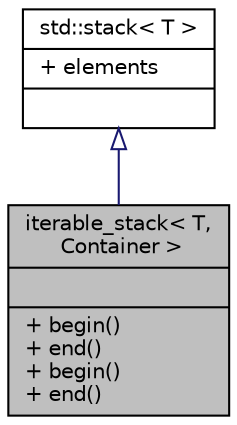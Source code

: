 digraph "iterable_stack&lt; T, Container &gt;"
{
 // LATEX_PDF_SIZE
  edge [fontname="Helvetica",fontsize="10",labelfontname="Helvetica",labelfontsize="10"];
  node [fontname="Helvetica",fontsize="10",shape=record];
  Node1 [label="{iterable_stack\< T,\l Container \>\n||+ begin()\l+ end()\l+ begin()\l+ end()\l}",height=0.2,width=0.4,color="black", fillcolor="grey75", style="filled", fontcolor="black",tooltip=" "];
  Node2 -> Node1 [dir="back",color="midnightblue",fontsize="10",style="solid",arrowtail="onormal",fontname="Helvetica"];
  Node2 [label="{std::stack\< T \>\n|+ elements\l|}",height=0.2,width=0.4,color="black", fillcolor="white", style="filled",tooltip=" "];
}
